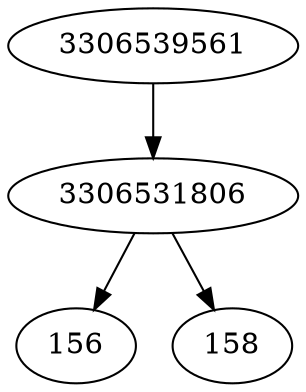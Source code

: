 strict digraph  {
3306539561;
156;
3306531806;
158;
3306539561 -> 3306531806;
3306531806 -> 156;
3306531806 -> 158;
}
